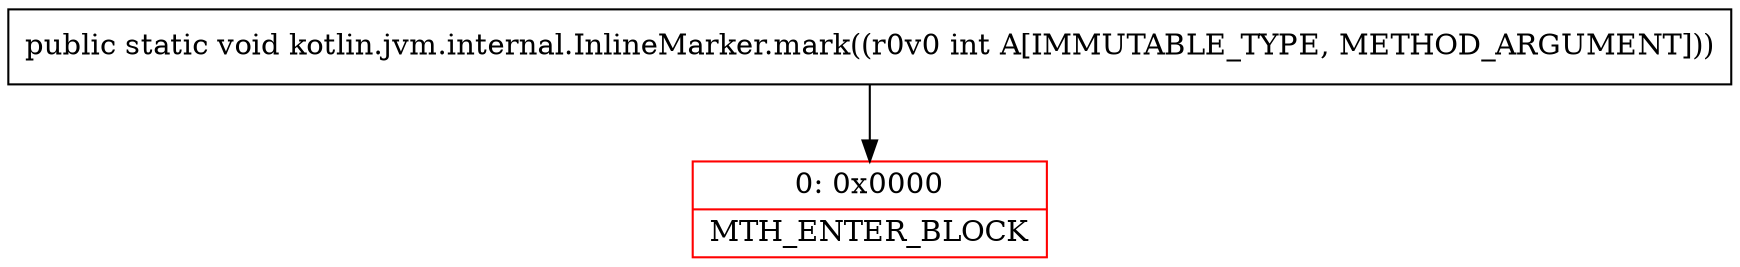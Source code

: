 digraph "CFG forkotlin.jvm.internal.InlineMarker.mark(I)V" {
subgraph cluster_Region_1579592988 {
label = "R(0)";
node [shape=record,color=blue];
}
Node_0 [shape=record,color=red,label="{0\:\ 0x0000|MTH_ENTER_BLOCK\l}"];
MethodNode[shape=record,label="{public static void kotlin.jvm.internal.InlineMarker.mark((r0v0 int A[IMMUTABLE_TYPE, METHOD_ARGUMENT])) }"];
MethodNode -> Node_0;
}

